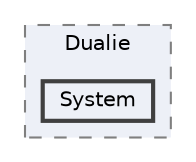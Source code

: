 digraph "build/CMakeFiles/dualie.dir/src/Dualie/System"
{
 // LATEX_PDF_SIZE
  bgcolor="transparent";
  edge [fontname=Helvetica,fontsize=10,labelfontname=Helvetica,labelfontsize=10];
  node [fontname=Helvetica,fontsize=10,shape=box,height=0.2,width=0.4];
  compound=true
  subgraph clusterdir_3154907d23e63847ab398d035674d918 {
    graph [ bgcolor="#edf0f7", pencolor="grey50", label="Dualie", fontname=Helvetica,fontsize=10 style="filled,dashed", URL="dir_3154907d23e63847ab398d035674d918.html",tooltip=""]
  dir_d0c0d090bf68cf04646600835279d900 [label="System", fillcolor="#edf0f7", color="grey25", style="filled,bold", URL="dir_d0c0d090bf68cf04646600835279d900.html",tooltip=""];
  }
}
